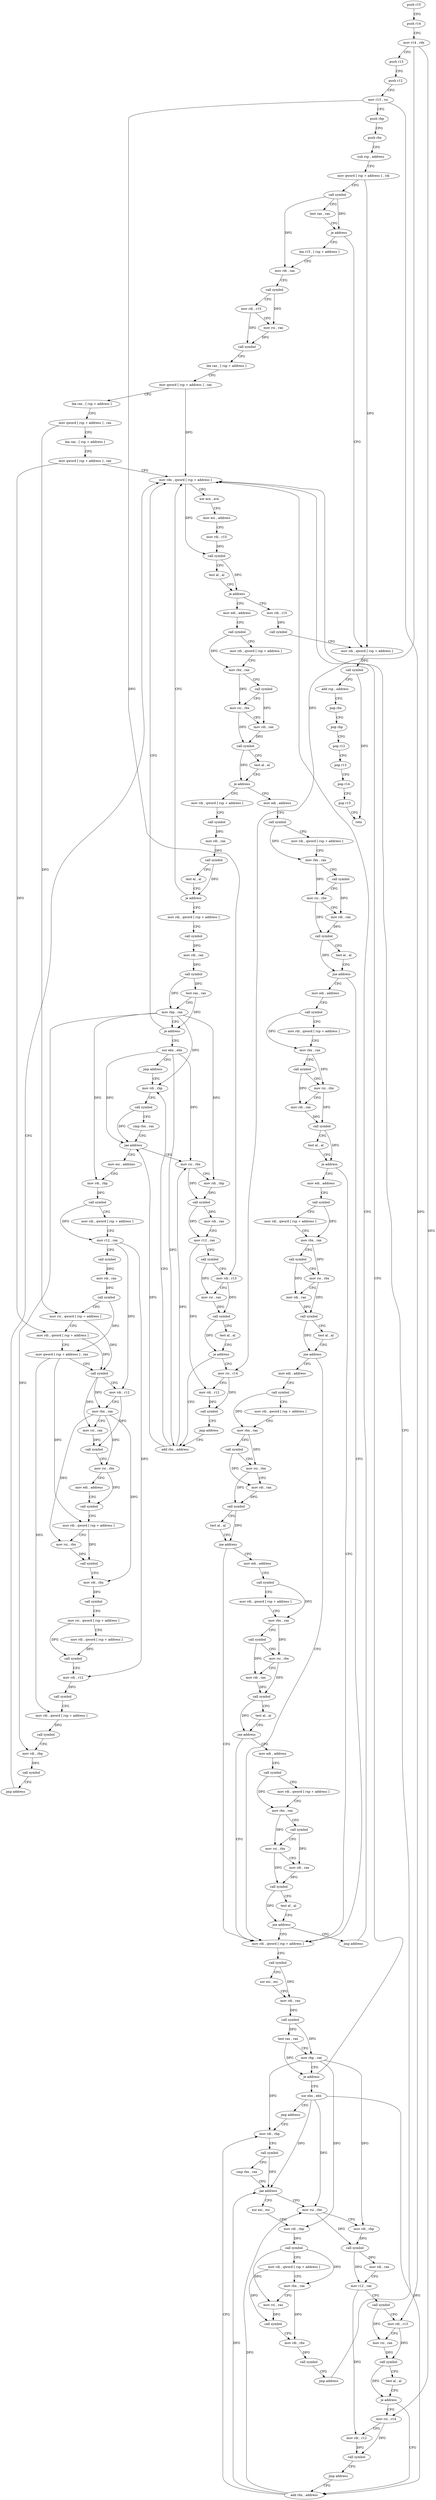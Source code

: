 digraph "func" {
"93120" [label = "push r15" ]
"93122" [label = "push r14" ]
"93124" [label = "mov r14 , rdx" ]
"93127" [label = "push r13" ]
"93129" [label = "push r12" ]
"93131" [label = "mov r13 , rsi" ]
"93134" [label = "push rbp" ]
"93135" [label = "push rbx" ]
"93136" [label = "sub rsp , address" ]
"93143" [label = "mov qword [ rsp + address ] , rdi" ]
"93148" [label = "call symbol" ]
"93153" [label = "test rax , rax" ]
"93156" [label = "je address" ]
"93672" [label = "mov rdi , qword [ rsp + address ]" ]
"93162" [label = "lea r15 , [ rsp + address ]" ]
"93677" [label = "call symbol" ]
"93682" [label = "add rsp , address" ]
"93689" [label = "pop rbx" ]
"93690" [label = "pop rbp" ]
"93691" [label = "pop r12" ]
"93693" [label = "pop r13" ]
"93695" [label = "pop r14" ]
"93697" [label = "pop r15" ]
"93699" [label = "retn" ]
"93167" [label = "mov rdi , rax" ]
"93170" [label = "call symbol" ]
"93175" [label = "mov rdi , r15" ]
"93178" [label = "mov rsi , rax" ]
"93181" [label = "call symbol" ]
"93186" [label = "lea rax , [ rsp + address ]" ]
"93191" [label = "mov qword [ rsp + address ] , rax" ]
"93196" [label = "lea rax , [ rsp + address ]" ]
"93201" [label = "mov qword [ rsp + address ] , rax" ]
"93206" [label = "lea rax , [ rsp + address ]" ]
"93211" [label = "mov qword [ rsp + address ] , rax" ]
"93216" [label = "mov rdx , qword [ rsp + address ]" ]
"93664" [label = "mov rdi , r15" ]
"93667" [label = "call symbol" ]
"93244" [label = "mov edi , address" ]
"93249" [label = "call symbol" ]
"93254" [label = "mov rdi , qword [ rsp + address ]" ]
"93259" [label = "mov rbx , rax" ]
"93262" [label = "call symbol" ]
"93267" [label = "mov rsi , rbx" ]
"93270" [label = "mov rdi , rax" ]
"93273" [label = "call symbol" ]
"93278" [label = "test al , al" ]
"93280" [label = "je address" ]
"93424" [label = "mov edi , address" ]
"93286" [label = "mov rdi , qword [ rsp + address ]" ]
"93429" [label = "call symbol" ]
"93434" [label = "mov rdi , qword [ rsp + address ]" ]
"93439" [label = "mov rbx , rax" ]
"93442" [label = "call symbol" ]
"93447" [label = "mov rsi , rbx" ]
"93450" [label = "mov rdi , rax" ]
"93453" [label = "call symbol" ]
"93458" [label = "test al , al" ]
"93460" [label = "jne address" ]
"93504" [label = "mov rdi , qword [ rsp + address ]" ]
"93462" [label = "mov edi , address" ]
"93291" [label = "call symbol" ]
"93296" [label = "mov rdi , rax" ]
"93299" [label = "call symbol" ]
"93304" [label = "test al , al" ]
"93306" [label = "je address" ]
"93308" [label = "mov rdi , qword [ rsp + address ]" ]
"93509" [label = "call symbol" ]
"93514" [label = "xor esi , esi" ]
"93516" [label = "mov rdi , rax" ]
"93519" [label = "call symbol" ]
"93524" [label = "test rax , rax" ]
"93527" [label = "mov rbp , rax" ]
"93530" [label = "je address" ]
"93536" [label = "xor ebx , ebx" ]
"93467" [label = "call symbol" ]
"93472" [label = "mov rdi , qword [ rsp + address ]" ]
"93477" [label = "mov rbx , rax" ]
"93480" [label = "call symbol" ]
"93485" [label = "mov rsi , rbx" ]
"93488" [label = "mov rdi , rax" ]
"93491" [label = "call symbol" ]
"93496" [label = "test al , al" ]
"93498" [label = "je address" ]
"93856" [label = "mov edi , address" ]
"93221" [label = "xor ecx , ecx" ]
"93223" [label = "mov esi , address" ]
"93228" [label = "mov rdi , r15" ]
"93231" [label = "call symbol" ]
"93236" [label = "test al , al" ]
"93238" [label = "je address" ]
"93313" [label = "call symbol" ]
"93318" [label = "mov rdi , rax" ]
"93321" [label = "call symbol" ]
"93326" [label = "test rax , rax" ]
"93329" [label = "mov rbp , rax" ]
"93332" [label = "je address" ]
"93334" [label = "xor ebx , ebx" ]
"93538" [label = "jmp address" ]
"93548" [label = "mov rdi , rbp" ]
"93861" [label = "call symbol" ]
"93866" [label = "mov rdi , qword [ rsp + address ]" ]
"93871" [label = "mov rbx , rax" ]
"93874" [label = "call symbol" ]
"93879" [label = "mov rsi , rbx" ]
"93882" [label = "mov rdi , rax" ]
"93885" [label = "call symbol" ]
"93890" [label = "test al , al" ]
"93892" [label = "jne address" ]
"93898" [label = "mov edi , address" ]
"93336" [label = "jmp address" ]
"93348" [label = "mov rdi , rbp" ]
"93551" [label = "call symbol" ]
"93556" [label = "cmp rbx , rax" ]
"93559" [label = "jae address" ]
"93616" [label = "xor esi , esi" ]
"93561" [label = "mov rsi , rbx" ]
"93903" [label = "call symbol" ]
"93908" [label = "mov rdi , qword [ rsp + address ]" ]
"93913" [label = "mov rbx , rax" ]
"93916" [label = "call symbol" ]
"93921" [label = "mov rsi , rbx" ]
"93924" [label = "mov rdi , rax" ]
"93927" [label = "call symbol" ]
"93932" [label = "test al , al" ]
"93934" [label = "jne address" ]
"93940" [label = "mov edi , address" ]
"93351" [label = "call symbol" ]
"93356" [label = "cmp rbx , rax" ]
"93359" [label = "jae address" ]
"93704" [label = "mov esi , address" ]
"93365" [label = "mov rsi , rbx" ]
"93618" [label = "mov rdi , rbp" ]
"93621" [label = "call symbol" ]
"93626" [label = "mov rdi , qword [ rsp + address ]" ]
"93631" [label = "mov rbx , rax" ]
"93634" [label = "mov rsi , rax" ]
"93637" [label = "call symbol" ]
"93642" [label = "mov rdi , rbx" ]
"93645" [label = "call symbol" ]
"93650" [label = "jmp address" ]
"93564" [label = "mov rdi , rbp" ]
"93567" [label = "call symbol" ]
"93572" [label = "mov rdi , rax" ]
"93575" [label = "mov r12 , rax" ]
"93578" [label = "call symbol" ]
"93583" [label = "mov rdi , r13" ]
"93586" [label = "mov rsi , rax" ]
"93589" [label = "call symbol" ]
"93594" [label = "test al , al" ]
"93596" [label = "je address" ]
"93544" [label = "add rbx , address" ]
"93598" [label = "mov rsi , r14" ]
"93945" [label = "call symbol" ]
"93950" [label = "mov rdi , qword [ rsp + address ]" ]
"93955" [label = "mov rbx , rax" ]
"93958" [label = "call symbol" ]
"93963" [label = "mov rsi , rbx" ]
"93966" [label = "mov rdi , rax" ]
"93969" [label = "call symbol" ]
"93974" [label = "test al , al" ]
"93976" [label = "jne address" ]
"93982" [label = "mov edi , address" ]
"93709" [label = "mov rdi , rbp" ]
"93712" [label = "call symbol" ]
"93717" [label = "mov rdi , qword [ rsp + address ]" ]
"93722" [label = "mov r12 , rax" ]
"93725" [label = "call symbol" ]
"93730" [label = "mov rdi , rax" ]
"93733" [label = "call symbol" ]
"93738" [label = "mov rsi , qword [ rsp + address ]" ]
"93743" [label = "mov rdi , qword [ rsp + address ]" ]
"93748" [label = "mov qword [ rsp + address ] , rax" ]
"93753" [label = "call symbol" ]
"93758" [label = "mov rdi , r12" ]
"93761" [label = "mov rbx , rax" ]
"93764" [label = "mov rsi , rax" ]
"93767" [label = "call symbol" ]
"93772" [label = "mov rsi , rbx" ]
"93775" [label = "mov edi , address" ]
"93780" [label = "call symbol" ]
"93785" [label = "mov rdi , qword [ rsp + address ]" ]
"93790" [label = "mov rsi , rbx" ]
"93793" [label = "call symbol" ]
"93798" [label = "mov rdi , rbx" ]
"93801" [label = "call symbol" ]
"93806" [label = "mov rsi , qword [ rsp + address ]" ]
"93811" [label = "mov rdi , qword [ rsp + address ]" ]
"93816" [label = "call symbol" ]
"93821" [label = "mov rdi , r12" ]
"93824" [label = "call symbol" ]
"93829" [label = "mov rdi , qword [ rsp + address ]" ]
"93834" [label = "call symbol" ]
"93839" [label = "mov rdi , rbp" ]
"93842" [label = "call symbol" ]
"93847" [label = "jmp address" ]
"93368" [label = "mov rdi , rbp" ]
"93371" [label = "call symbol" ]
"93376" [label = "mov rdi , rax" ]
"93379" [label = "mov r12 , rax" ]
"93382" [label = "call symbol" ]
"93387" [label = "mov rdi , r13" ]
"93390" [label = "mov rsi , rax" ]
"93393" [label = "call symbol" ]
"93398" [label = "test al , al" ]
"93400" [label = "je address" ]
"93344" [label = "add rbx , address" ]
"93402" [label = "mov rsi , r14" ]
"93601" [label = "mov rdi , r12" ]
"93604" [label = "call symbol" ]
"93609" [label = "jmp address" ]
"93987" [label = "call symbol" ]
"93992" [label = "mov rdi , qword [ rsp + address ]" ]
"93997" [label = "mov rbx , rax" ]
"94000" [label = "call symbol" ]
"94005" [label = "mov rsi , rbx" ]
"94008" [label = "mov rdi , rax" ]
"94011" [label = "call symbol" ]
"94016" [label = "test al , al" ]
"94018" [label = "jne address" ]
"94024" [label = "jmp address" ]
"93405" [label = "mov rdi , r12" ]
"93408" [label = "call symbol" ]
"93413" [label = "jmp address" ]
"93120" -> "93122" [ label = "CFG" ]
"93122" -> "93124" [ label = "CFG" ]
"93124" -> "93127" [ label = "CFG" ]
"93124" -> "93598" [ label = "DFG" ]
"93124" -> "93402" [ label = "DFG" ]
"93127" -> "93129" [ label = "CFG" ]
"93129" -> "93131" [ label = "CFG" ]
"93131" -> "93134" [ label = "CFG" ]
"93131" -> "93583" [ label = "DFG" ]
"93131" -> "93387" [ label = "DFG" ]
"93134" -> "93135" [ label = "CFG" ]
"93135" -> "93136" [ label = "CFG" ]
"93136" -> "93143" [ label = "CFG" ]
"93143" -> "93148" [ label = "CFG" ]
"93143" -> "93672" [ label = "DFG" ]
"93148" -> "93153" [ label = "CFG" ]
"93148" -> "93156" [ label = "DFG" ]
"93148" -> "93167" [ label = "DFG" ]
"93153" -> "93156" [ label = "CFG" ]
"93156" -> "93672" [ label = "CFG" ]
"93156" -> "93162" [ label = "CFG" ]
"93672" -> "93677" [ label = "DFG" ]
"93162" -> "93167" [ label = "CFG" ]
"93677" -> "93682" [ label = "CFG" ]
"93677" -> "93699" [ label = "DFG" ]
"93682" -> "93689" [ label = "CFG" ]
"93689" -> "93690" [ label = "CFG" ]
"93690" -> "93691" [ label = "CFG" ]
"93691" -> "93693" [ label = "CFG" ]
"93693" -> "93695" [ label = "CFG" ]
"93695" -> "93697" [ label = "CFG" ]
"93697" -> "93699" [ label = "CFG" ]
"93167" -> "93170" [ label = "CFG" ]
"93170" -> "93175" [ label = "CFG" ]
"93170" -> "93178" [ label = "DFG" ]
"93175" -> "93178" [ label = "CFG" ]
"93175" -> "93181" [ label = "DFG" ]
"93178" -> "93181" [ label = "DFG" ]
"93181" -> "93186" [ label = "CFG" ]
"93186" -> "93191" [ label = "CFG" ]
"93191" -> "93196" [ label = "CFG" ]
"93191" -> "93216" [ label = "DFG" ]
"93196" -> "93201" [ label = "CFG" ]
"93201" -> "93206" [ label = "CFG" ]
"93201" -> "93738" [ label = "DFG" ]
"93206" -> "93211" [ label = "CFG" ]
"93211" -> "93216" [ label = "CFG" ]
"93211" -> "93743" [ label = "DFG" ]
"93216" -> "93221" [ label = "CFG" ]
"93216" -> "93231" [ label = "DFG" ]
"93664" -> "93667" [ label = "DFG" ]
"93667" -> "93672" [ label = "CFG" ]
"93244" -> "93249" [ label = "CFG" ]
"93249" -> "93254" [ label = "CFG" ]
"93249" -> "93259" [ label = "DFG" ]
"93254" -> "93259" [ label = "CFG" ]
"93259" -> "93262" [ label = "CFG" ]
"93259" -> "93267" [ label = "DFG" ]
"93262" -> "93267" [ label = "CFG" ]
"93262" -> "93270" [ label = "DFG" ]
"93267" -> "93270" [ label = "CFG" ]
"93267" -> "93273" [ label = "DFG" ]
"93270" -> "93273" [ label = "DFG" ]
"93273" -> "93278" [ label = "CFG" ]
"93273" -> "93280" [ label = "DFG" ]
"93278" -> "93280" [ label = "CFG" ]
"93280" -> "93424" [ label = "CFG" ]
"93280" -> "93286" [ label = "CFG" ]
"93424" -> "93429" [ label = "CFG" ]
"93286" -> "93291" [ label = "CFG" ]
"93429" -> "93434" [ label = "CFG" ]
"93429" -> "93439" [ label = "DFG" ]
"93434" -> "93439" [ label = "CFG" ]
"93439" -> "93442" [ label = "CFG" ]
"93439" -> "93447" [ label = "DFG" ]
"93442" -> "93447" [ label = "CFG" ]
"93442" -> "93450" [ label = "DFG" ]
"93447" -> "93450" [ label = "CFG" ]
"93447" -> "93453" [ label = "DFG" ]
"93450" -> "93453" [ label = "DFG" ]
"93453" -> "93458" [ label = "CFG" ]
"93453" -> "93460" [ label = "DFG" ]
"93458" -> "93460" [ label = "CFG" ]
"93460" -> "93504" [ label = "CFG" ]
"93460" -> "93462" [ label = "CFG" ]
"93504" -> "93509" [ label = "CFG" ]
"93462" -> "93467" [ label = "CFG" ]
"93291" -> "93296" [ label = "DFG" ]
"93296" -> "93299" [ label = "DFG" ]
"93299" -> "93304" [ label = "CFG" ]
"93299" -> "93306" [ label = "DFG" ]
"93304" -> "93306" [ label = "CFG" ]
"93306" -> "93216" [ label = "CFG" ]
"93306" -> "93308" [ label = "CFG" ]
"93308" -> "93313" [ label = "CFG" ]
"93509" -> "93514" [ label = "CFG" ]
"93509" -> "93516" [ label = "DFG" ]
"93514" -> "93516" [ label = "CFG" ]
"93516" -> "93519" [ label = "DFG" ]
"93519" -> "93524" [ label = "DFG" ]
"93519" -> "93527" [ label = "DFG" ]
"93524" -> "93527" [ label = "CFG" ]
"93524" -> "93530" [ label = "DFG" ]
"93527" -> "93530" [ label = "CFG" ]
"93527" -> "93548" [ label = "DFG" ]
"93527" -> "93618" [ label = "DFG" ]
"93527" -> "93564" [ label = "DFG" ]
"93530" -> "93216" [ label = "CFG" ]
"93530" -> "93536" [ label = "CFG" ]
"93536" -> "93538" [ label = "CFG" ]
"93536" -> "93559" [ label = "DFG" ]
"93536" -> "93561" [ label = "DFG" ]
"93536" -> "93544" [ label = "DFG" ]
"93467" -> "93472" [ label = "CFG" ]
"93467" -> "93477" [ label = "DFG" ]
"93472" -> "93477" [ label = "CFG" ]
"93477" -> "93480" [ label = "CFG" ]
"93477" -> "93485" [ label = "DFG" ]
"93480" -> "93485" [ label = "CFG" ]
"93480" -> "93488" [ label = "DFG" ]
"93485" -> "93488" [ label = "CFG" ]
"93485" -> "93491" [ label = "DFG" ]
"93488" -> "93491" [ label = "DFG" ]
"93491" -> "93496" [ label = "CFG" ]
"93491" -> "93498" [ label = "DFG" ]
"93496" -> "93498" [ label = "CFG" ]
"93498" -> "93856" [ label = "CFG" ]
"93498" -> "93504" [ label = "CFG" ]
"93856" -> "93861" [ label = "CFG" ]
"93221" -> "93223" [ label = "CFG" ]
"93223" -> "93228" [ label = "CFG" ]
"93228" -> "93231" [ label = "DFG" ]
"93231" -> "93236" [ label = "CFG" ]
"93231" -> "93238" [ label = "DFG" ]
"93236" -> "93238" [ label = "CFG" ]
"93238" -> "93664" [ label = "CFG" ]
"93238" -> "93244" [ label = "CFG" ]
"93313" -> "93318" [ label = "DFG" ]
"93318" -> "93321" [ label = "DFG" ]
"93321" -> "93326" [ label = "DFG" ]
"93321" -> "93329" [ label = "DFG" ]
"93326" -> "93329" [ label = "CFG" ]
"93326" -> "93332" [ label = "DFG" ]
"93329" -> "93332" [ label = "CFG" ]
"93329" -> "93348" [ label = "DFG" ]
"93329" -> "93709" [ label = "DFG" ]
"93329" -> "93839" [ label = "DFG" ]
"93329" -> "93368" [ label = "DFG" ]
"93332" -> "93216" [ label = "CFG" ]
"93332" -> "93334" [ label = "CFG" ]
"93334" -> "93336" [ label = "CFG" ]
"93334" -> "93359" [ label = "DFG" ]
"93334" -> "93365" [ label = "DFG" ]
"93334" -> "93344" [ label = "DFG" ]
"93538" -> "93548" [ label = "CFG" ]
"93548" -> "93551" [ label = "CFG" ]
"93861" -> "93866" [ label = "CFG" ]
"93861" -> "93871" [ label = "DFG" ]
"93866" -> "93871" [ label = "CFG" ]
"93871" -> "93874" [ label = "CFG" ]
"93871" -> "93879" [ label = "DFG" ]
"93874" -> "93879" [ label = "CFG" ]
"93874" -> "93882" [ label = "DFG" ]
"93879" -> "93882" [ label = "CFG" ]
"93879" -> "93885" [ label = "DFG" ]
"93882" -> "93885" [ label = "DFG" ]
"93885" -> "93890" [ label = "CFG" ]
"93885" -> "93892" [ label = "DFG" ]
"93890" -> "93892" [ label = "CFG" ]
"93892" -> "93504" [ label = "CFG" ]
"93892" -> "93898" [ label = "CFG" ]
"93898" -> "93903" [ label = "CFG" ]
"93336" -> "93348" [ label = "CFG" ]
"93348" -> "93351" [ label = "CFG" ]
"93551" -> "93556" [ label = "CFG" ]
"93551" -> "93559" [ label = "DFG" ]
"93556" -> "93559" [ label = "CFG" ]
"93559" -> "93616" [ label = "CFG" ]
"93559" -> "93561" [ label = "CFG" ]
"93616" -> "93618" [ label = "CFG" ]
"93561" -> "93564" [ label = "CFG" ]
"93561" -> "93567" [ label = "DFG" ]
"93903" -> "93908" [ label = "CFG" ]
"93903" -> "93913" [ label = "DFG" ]
"93908" -> "93913" [ label = "CFG" ]
"93913" -> "93916" [ label = "CFG" ]
"93913" -> "93921" [ label = "DFG" ]
"93916" -> "93921" [ label = "CFG" ]
"93916" -> "93924" [ label = "DFG" ]
"93921" -> "93924" [ label = "CFG" ]
"93921" -> "93927" [ label = "DFG" ]
"93924" -> "93927" [ label = "DFG" ]
"93927" -> "93932" [ label = "CFG" ]
"93927" -> "93934" [ label = "DFG" ]
"93932" -> "93934" [ label = "CFG" ]
"93934" -> "93504" [ label = "CFG" ]
"93934" -> "93940" [ label = "CFG" ]
"93940" -> "93945" [ label = "CFG" ]
"93351" -> "93356" [ label = "CFG" ]
"93351" -> "93359" [ label = "DFG" ]
"93356" -> "93359" [ label = "CFG" ]
"93359" -> "93704" [ label = "CFG" ]
"93359" -> "93365" [ label = "CFG" ]
"93704" -> "93709" [ label = "CFG" ]
"93365" -> "93368" [ label = "CFG" ]
"93365" -> "93371" [ label = "DFG" ]
"93618" -> "93621" [ label = "DFG" ]
"93621" -> "93626" [ label = "CFG" ]
"93621" -> "93631" [ label = "DFG" ]
"93621" -> "93634" [ label = "DFG" ]
"93626" -> "93631" [ label = "CFG" ]
"93626" -> "93637" [ label = "DFG" ]
"93631" -> "93634" [ label = "CFG" ]
"93631" -> "93642" [ label = "DFG" ]
"93634" -> "93637" [ label = "DFG" ]
"93637" -> "93642" [ label = "CFG" ]
"93642" -> "93645" [ label = "DFG" ]
"93645" -> "93650" [ label = "CFG" ]
"93650" -> "93216" [ label = "CFG" ]
"93564" -> "93567" [ label = "DFG" ]
"93567" -> "93572" [ label = "DFG" ]
"93567" -> "93575" [ label = "DFG" ]
"93572" -> "93575" [ label = "CFG" ]
"93575" -> "93578" [ label = "CFG" ]
"93575" -> "93601" [ label = "DFG" ]
"93578" -> "93583" [ label = "CFG" ]
"93578" -> "93586" [ label = "DFG" ]
"93583" -> "93586" [ label = "CFG" ]
"93583" -> "93589" [ label = "DFG" ]
"93586" -> "93589" [ label = "DFG" ]
"93589" -> "93594" [ label = "CFG" ]
"93589" -> "93596" [ label = "DFG" ]
"93594" -> "93596" [ label = "CFG" ]
"93596" -> "93544" [ label = "CFG" ]
"93596" -> "93598" [ label = "CFG" ]
"93544" -> "93548" [ label = "CFG" ]
"93544" -> "93561" [ label = "DFG" ]
"93544" -> "93559" [ label = "DFG" ]
"93598" -> "93601" [ label = "CFG" ]
"93598" -> "93604" [ label = "DFG" ]
"93945" -> "93950" [ label = "CFG" ]
"93945" -> "93955" [ label = "DFG" ]
"93950" -> "93955" [ label = "CFG" ]
"93955" -> "93958" [ label = "CFG" ]
"93955" -> "93963" [ label = "DFG" ]
"93958" -> "93963" [ label = "CFG" ]
"93958" -> "93966" [ label = "DFG" ]
"93963" -> "93966" [ label = "CFG" ]
"93963" -> "93969" [ label = "DFG" ]
"93966" -> "93969" [ label = "DFG" ]
"93969" -> "93974" [ label = "CFG" ]
"93969" -> "93976" [ label = "DFG" ]
"93974" -> "93976" [ label = "CFG" ]
"93976" -> "93504" [ label = "CFG" ]
"93976" -> "93982" [ label = "CFG" ]
"93982" -> "93987" [ label = "CFG" ]
"93709" -> "93712" [ label = "DFG" ]
"93712" -> "93717" [ label = "CFG" ]
"93712" -> "93722" [ label = "DFG" ]
"93717" -> "93722" [ label = "CFG" ]
"93722" -> "93725" [ label = "CFG" ]
"93722" -> "93758" [ label = "DFG" ]
"93722" -> "93821" [ label = "DFG" ]
"93725" -> "93730" [ label = "DFG" ]
"93730" -> "93733" [ label = "DFG" ]
"93733" -> "93738" [ label = "CFG" ]
"93733" -> "93748" [ label = "DFG" ]
"93738" -> "93743" [ label = "CFG" ]
"93738" -> "93753" [ label = "DFG" ]
"93743" -> "93748" [ label = "CFG" ]
"93743" -> "93753" [ label = "DFG" ]
"93748" -> "93753" [ label = "CFG" ]
"93748" -> "93785" [ label = "DFG" ]
"93748" -> "93829" [ label = "DFG" ]
"93753" -> "93758" [ label = "CFG" ]
"93753" -> "93761" [ label = "DFG" ]
"93753" -> "93764" [ label = "DFG" ]
"93758" -> "93761" [ label = "CFG" ]
"93758" -> "93767" [ label = "DFG" ]
"93761" -> "93764" [ label = "CFG" ]
"93761" -> "93772" [ label = "DFG" ]
"93761" -> "93790" [ label = "DFG" ]
"93761" -> "93798" [ label = "DFG" ]
"93764" -> "93767" [ label = "DFG" ]
"93767" -> "93772" [ label = "CFG" ]
"93772" -> "93775" [ label = "CFG" ]
"93772" -> "93780" [ label = "DFG" ]
"93775" -> "93780" [ label = "CFG" ]
"93780" -> "93785" [ label = "CFG" ]
"93785" -> "93790" [ label = "CFG" ]
"93785" -> "93793" [ label = "DFG" ]
"93790" -> "93793" [ label = "DFG" ]
"93793" -> "93798" [ label = "CFG" ]
"93798" -> "93801" [ label = "DFG" ]
"93801" -> "93806" [ label = "CFG" ]
"93806" -> "93811" [ label = "CFG" ]
"93806" -> "93816" [ label = "DFG" ]
"93811" -> "93816" [ label = "DFG" ]
"93816" -> "93821" [ label = "CFG" ]
"93821" -> "93824" [ label = "DFG" ]
"93824" -> "93829" [ label = "CFG" ]
"93829" -> "93834" [ label = "DFG" ]
"93834" -> "93839" [ label = "CFG" ]
"93839" -> "93842" [ label = "DFG" ]
"93842" -> "93847" [ label = "CFG" ]
"93847" -> "93216" [ label = "CFG" ]
"93368" -> "93371" [ label = "DFG" ]
"93371" -> "93376" [ label = "DFG" ]
"93371" -> "93379" [ label = "DFG" ]
"93376" -> "93379" [ label = "CFG" ]
"93379" -> "93382" [ label = "CFG" ]
"93379" -> "93405" [ label = "DFG" ]
"93382" -> "93387" [ label = "CFG" ]
"93382" -> "93390" [ label = "DFG" ]
"93387" -> "93390" [ label = "CFG" ]
"93387" -> "93393" [ label = "DFG" ]
"93390" -> "93393" [ label = "DFG" ]
"93393" -> "93398" [ label = "CFG" ]
"93393" -> "93400" [ label = "DFG" ]
"93398" -> "93400" [ label = "CFG" ]
"93400" -> "93344" [ label = "CFG" ]
"93400" -> "93402" [ label = "CFG" ]
"93344" -> "93348" [ label = "CFG" ]
"93344" -> "93365" [ label = "DFG" ]
"93344" -> "93359" [ label = "DFG" ]
"93402" -> "93405" [ label = "CFG" ]
"93402" -> "93408" [ label = "DFG" ]
"93601" -> "93604" [ label = "DFG" ]
"93604" -> "93609" [ label = "CFG" ]
"93609" -> "93544" [ label = "CFG" ]
"93987" -> "93992" [ label = "CFG" ]
"93987" -> "93997" [ label = "DFG" ]
"93992" -> "93997" [ label = "CFG" ]
"93997" -> "94000" [ label = "CFG" ]
"93997" -> "94005" [ label = "DFG" ]
"94000" -> "94005" [ label = "CFG" ]
"94000" -> "94008" [ label = "DFG" ]
"94005" -> "94008" [ label = "CFG" ]
"94005" -> "94011" [ label = "DFG" ]
"94008" -> "94011" [ label = "DFG" ]
"94011" -> "94016" [ label = "CFG" ]
"94011" -> "94018" [ label = "DFG" ]
"94016" -> "94018" [ label = "CFG" ]
"94018" -> "93504" [ label = "CFG" ]
"94018" -> "94024" [ label = "CFG" ]
"94024" -> "93216" [ label = "CFG" ]
"93405" -> "93408" [ label = "DFG" ]
"93408" -> "93413" [ label = "CFG" ]
"93413" -> "93344" [ label = "CFG" ]
}
